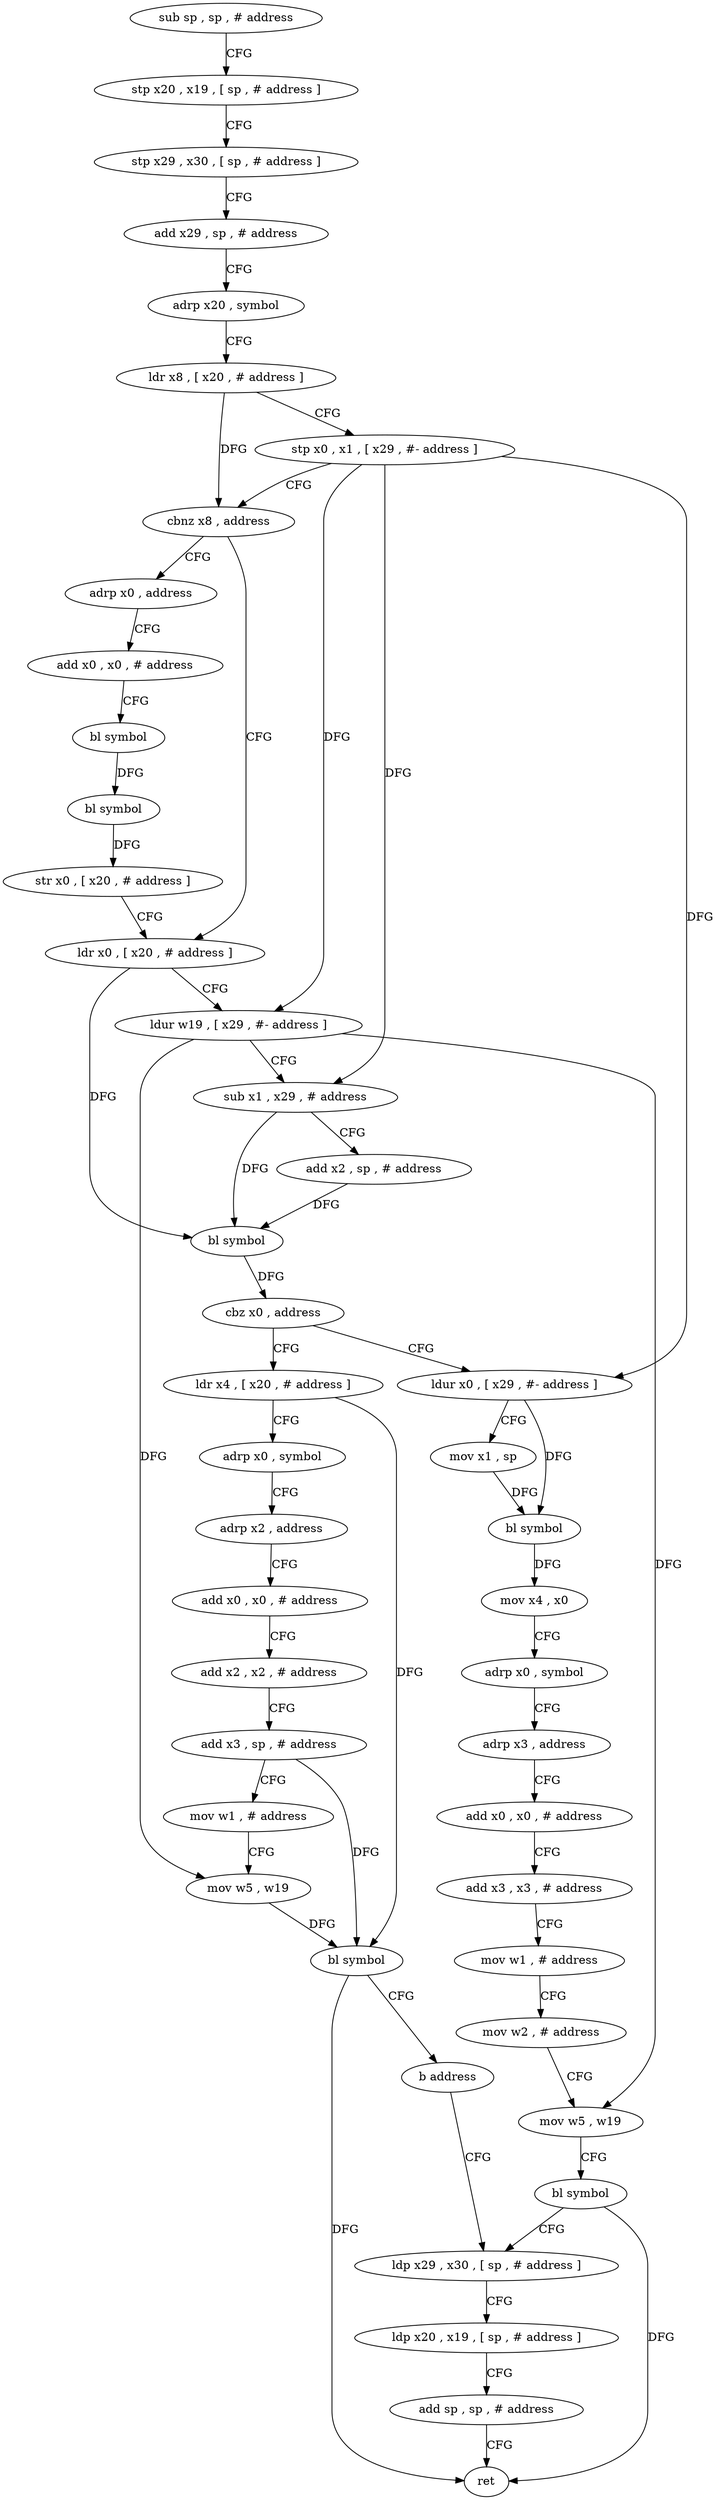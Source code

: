 digraph "func" {
"4209060" [label = "sub sp , sp , # address" ]
"4209064" [label = "stp x20 , x19 , [ sp , # address ]" ]
"4209068" [label = "stp x29 , x30 , [ sp , # address ]" ]
"4209072" [label = "add x29 , sp , # address" ]
"4209076" [label = "adrp x20 , symbol" ]
"4209080" [label = "ldr x8 , [ x20 , # address ]" ]
"4209084" [label = "stp x0 , x1 , [ x29 , #- address ]" ]
"4209088" [label = "cbnz x8 , address" ]
"4209112" [label = "ldr x0 , [ x20 , # address ]" ]
"4209092" [label = "adrp x0 , address" ]
"4209116" [label = "ldur w19 , [ x29 , #- address ]" ]
"4209120" [label = "sub x1 , x29 , # address" ]
"4209124" [label = "add x2 , sp , # address" ]
"4209128" [label = "bl symbol" ]
"4209132" [label = "cbz x0 , address" ]
"4209176" [label = "ldur x0 , [ x29 , #- address ]" ]
"4209136" [label = "ldr x4 , [ x20 , # address ]" ]
"4209096" [label = "add x0 , x0 , # address" ]
"4209100" [label = "bl symbol" ]
"4209104" [label = "bl symbol" ]
"4209108" [label = "str x0 , [ x20 , # address ]" ]
"4209180" [label = "mov x1 , sp" ]
"4209184" [label = "bl symbol" ]
"4209188" [label = "mov x4 , x0" ]
"4209192" [label = "adrp x0 , symbol" ]
"4209196" [label = "adrp x3 , address" ]
"4209200" [label = "add x0 , x0 , # address" ]
"4209204" [label = "add x3 , x3 , # address" ]
"4209208" [label = "mov w1 , # address" ]
"4209212" [label = "mov w2 , # address" ]
"4209216" [label = "mov w5 , w19" ]
"4209220" [label = "bl symbol" ]
"4209224" [label = "ldp x29 , x30 , [ sp , # address ]" ]
"4209140" [label = "adrp x0 , symbol" ]
"4209144" [label = "adrp x2 , address" ]
"4209148" [label = "add x0 , x0 , # address" ]
"4209152" [label = "add x2 , x2 , # address" ]
"4209156" [label = "add x3 , sp , # address" ]
"4209160" [label = "mov w1 , # address" ]
"4209164" [label = "mov w5 , w19" ]
"4209168" [label = "bl symbol" ]
"4209172" [label = "b address" ]
"4209228" [label = "ldp x20 , x19 , [ sp , # address ]" ]
"4209232" [label = "add sp , sp , # address" ]
"4209236" [label = "ret" ]
"4209060" -> "4209064" [ label = "CFG" ]
"4209064" -> "4209068" [ label = "CFG" ]
"4209068" -> "4209072" [ label = "CFG" ]
"4209072" -> "4209076" [ label = "CFG" ]
"4209076" -> "4209080" [ label = "CFG" ]
"4209080" -> "4209084" [ label = "CFG" ]
"4209080" -> "4209088" [ label = "DFG" ]
"4209084" -> "4209088" [ label = "CFG" ]
"4209084" -> "4209176" [ label = "DFG" ]
"4209084" -> "4209116" [ label = "DFG" ]
"4209084" -> "4209120" [ label = "DFG" ]
"4209088" -> "4209112" [ label = "CFG" ]
"4209088" -> "4209092" [ label = "CFG" ]
"4209112" -> "4209116" [ label = "CFG" ]
"4209112" -> "4209128" [ label = "DFG" ]
"4209092" -> "4209096" [ label = "CFG" ]
"4209116" -> "4209120" [ label = "CFG" ]
"4209116" -> "4209216" [ label = "DFG" ]
"4209116" -> "4209164" [ label = "DFG" ]
"4209120" -> "4209124" [ label = "CFG" ]
"4209120" -> "4209128" [ label = "DFG" ]
"4209124" -> "4209128" [ label = "DFG" ]
"4209128" -> "4209132" [ label = "DFG" ]
"4209132" -> "4209176" [ label = "CFG" ]
"4209132" -> "4209136" [ label = "CFG" ]
"4209176" -> "4209180" [ label = "CFG" ]
"4209176" -> "4209184" [ label = "DFG" ]
"4209136" -> "4209140" [ label = "CFG" ]
"4209136" -> "4209168" [ label = "DFG" ]
"4209096" -> "4209100" [ label = "CFG" ]
"4209100" -> "4209104" [ label = "DFG" ]
"4209104" -> "4209108" [ label = "DFG" ]
"4209108" -> "4209112" [ label = "CFG" ]
"4209180" -> "4209184" [ label = "DFG" ]
"4209184" -> "4209188" [ label = "DFG" ]
"4209188" -> "4209192" [ label = "CFG" ]
"4209192" -> "4209196" [ label = "CFG" ]
"4209196" -> "4209200" [ label = "CFG" ]
"4209200" -> "4209204" [ label = "CFG" ]
"4209204" -> "4209208" [ label = "CFG" ]
"4209208" -> "4209212" [ label = "CFG" ]
"4209212" -> "4209216" [ label = "CFG" ]
"4209216" -> "4209220" [ label = "CFG" ]
"4209220" -> "4209224" [ label = "CFG" ]
"4209220" -> "4209236" [ label = "DFG" ]
"4209224" -> "4209228" [ label = "CFG" ]
"4209140" -> "4209144" [ label = "CFG" ]
"4209144" -> "4209148" [ label = "CFG" ]
"4209148" -> "4209152" [ label = "CFG" ]
"4209152" -> "4209156" [ label = "CFG" ]
"4209156" -> "4209160" [ label = "CFG" ]
"4209156" -> "4209168" [ label = "DFG" ]
"4209160" -> "4209164" [ label = "CFG" ]
"4209164" -> "4209168" [ label = "DFG" ]
"4209168" -> "4209172" [ label = "CFG" ]
"4209168" -> "4209236" [ label = "DFG" ]
"4209172" -> "4209224" [ label = "CFG" ]
"4209228" -> "4209232" [ label = "CFG" ]
"4209232" -> "4209236" [ label = "CFG" ]
}
